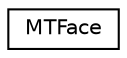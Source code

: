 digraph G
{
  edge [fontname="Helvetica",fontsize="10",labelfontname="Helvetica",labelfontsize="10"];
  node [fontname="Helvetica",fontsize="10",shape=record];
  rankdir=LR;
  Node1 [label="MTFace",height=0.2,width=0.4,color="black", fillcolor="white", style="filled",URL="$da/d7f/structMTFace.html"];
}
